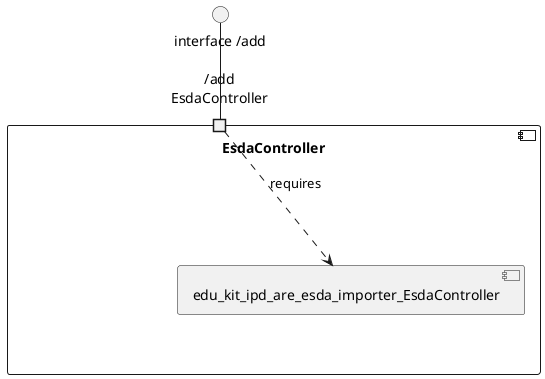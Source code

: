 @startuml
skinparam fixCircleLabelOverlapping true
component "EsdaController\n\n\n\n\n\n" {
[edu_kit_ipd_are_esda_importer_EsdaController]
portin "/add\nEsdaController"
"/add\nEsdaController"..>[edu_kit_ipd_are_esda_importer_EsdaController] : requires
}
"interface /add"--"/add\nEsdaController"

@enduml
